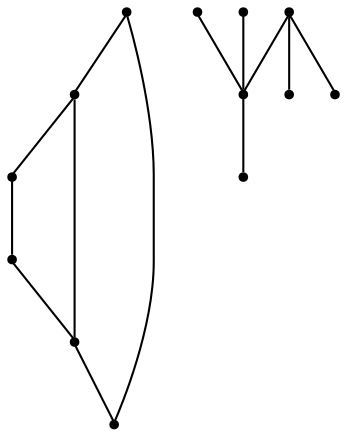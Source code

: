 graph {
  node [shape=point,comment="{\"directed\":false,\"doi\":\"10.4230/LIPIcs.GD.2024.30\",\"figure\":\"8 (7)\"}"]

  v0 [pos="1783.8705274924582,2032.7956643405926"]
  v1 [pos="1701.7646564488552,2174.9547852209244"]
  v2 [pos="1753.0495844125737,1949.4551666317402"]
  v3 [pos="1619.671122991157,1966.1224269102213"]
  v4 [pos="1753.0495844125735,2116.1277694165537"]
  v5 [pos="1701.7646564488555,1890.6322199827105"]
  v6 [pos="1537.5526599784353,2174.950716065583"]
  v7 [pos="1619.6795176372361,1866.118865239333"]
  v8 [pos="1619.671122991157,2099.460509138072"]
  v9 [pos="1486.3094508618988,1949.4551666317398"]
  v10 [pos="1486.3094508618988,2116.1277694165537"]
  v11 [pos="1537.5526599784353,1890.63221998271"]
  v12 [pos="1455.488507782014,2032.7914680241468"]

  v0 -- v1 [id="-1",pos="1783.8705274924582,2032.7956643405926 1701.7646564488552,2174.9547852209244 1701.7646564488552,2174.9547852209244 1701.7646564488552,2174.9547852209244"]
  v12 -- v11 [id="-2",pos="1455.488507782014,2032.7914680241468 1537.5526599784353,1890.63221998271 1537.5526599784353,1890.63221998271 1537.5526599784353,1890.63221998271"]
  v11 -- v1 [id="-3",pos="1537.5526599784353,1890.63221998271 1701.7646564488552,2174.9547852209244 1701.7646564488552,2174.9547852209244 1701.7646564488552,2174.9547852209244"]
  v6 -- v12 [id="-4",pos="1537.5526599784353,2174.950716065583 1455.488507782014,2032.7914680241468 1455.488507782014,2032.7914680241468 1455.488507782014,2032.7914680241468"]
  v11 -- v5 [id="-5",pos="1537.5526599784353,1890.63221998271 1701.7646564488555,1890.6322199827105 1701.7646564488555,1890.6322199827105 1701.7646564488555,1890.6322199827105"]
  v8 -- v3 [id="-7",pos="1619.671122991157,2099.460509138072 1619.671122991157,1966.1224269102213 1619.671122991157,1966.1224269102213 1619.671122991157,1966.1224269102213"]
  v8 -- v10 [id="-8",pos="1619.671122991157,2099.460509138072 1486.3094508618988,2116.1277694165537 1486.3094508618988,2116.1277694165537 1486.3094508618988,2116.1277694165537"]
  v8 -- v9 [id="-9",pos="1619.671122991157,2099.460509138072 1486.3094508618988,1949.4551666317398 1486.3094508618988,1949.4551666317398 1486.3094508618988,1949.4551666317398"]
  v3 -- v7 [id="-10",pos="1619.671122991157,1966.1224269102213 1619.6795176372361,1866.118865239333 1619.6795176372361,1866.118865239333 1619.6795176372361,1866.118865239333"]
  v1 -- v6 [id="-11",pos="1701.7646564488552,2174.9547852209244 1537.5526599784353,2174.950716065583 1537.5526599784353,2174.950716065583 1537.5526599784353,2174.950716065583"]
  v5 -- v0 [id="-12",pos="1701.7646564488555,1890.6322199827105 1783.8705274924582,2032.7956643405926 1783.8705274924582,2032.7956643405926 1783.8705274924582,2032.7956643405926"]
  v4 -- v3 [id="-13",pos="1753.0495844125735,2116.1277694165537 1619.671122991157,1966.1224269102213 1619.671122991157,1966.1224269102213 1619.671122991157,1966.1224269102213"]
  v2 -- v3 [id="-14",pos="1753.0495844125737,1949.4551666317402 1619.671122991157,1966.1224269102213 1619.671122991157,1966.1224269102213 1619.671122991157,1966.1224269102213"]
}